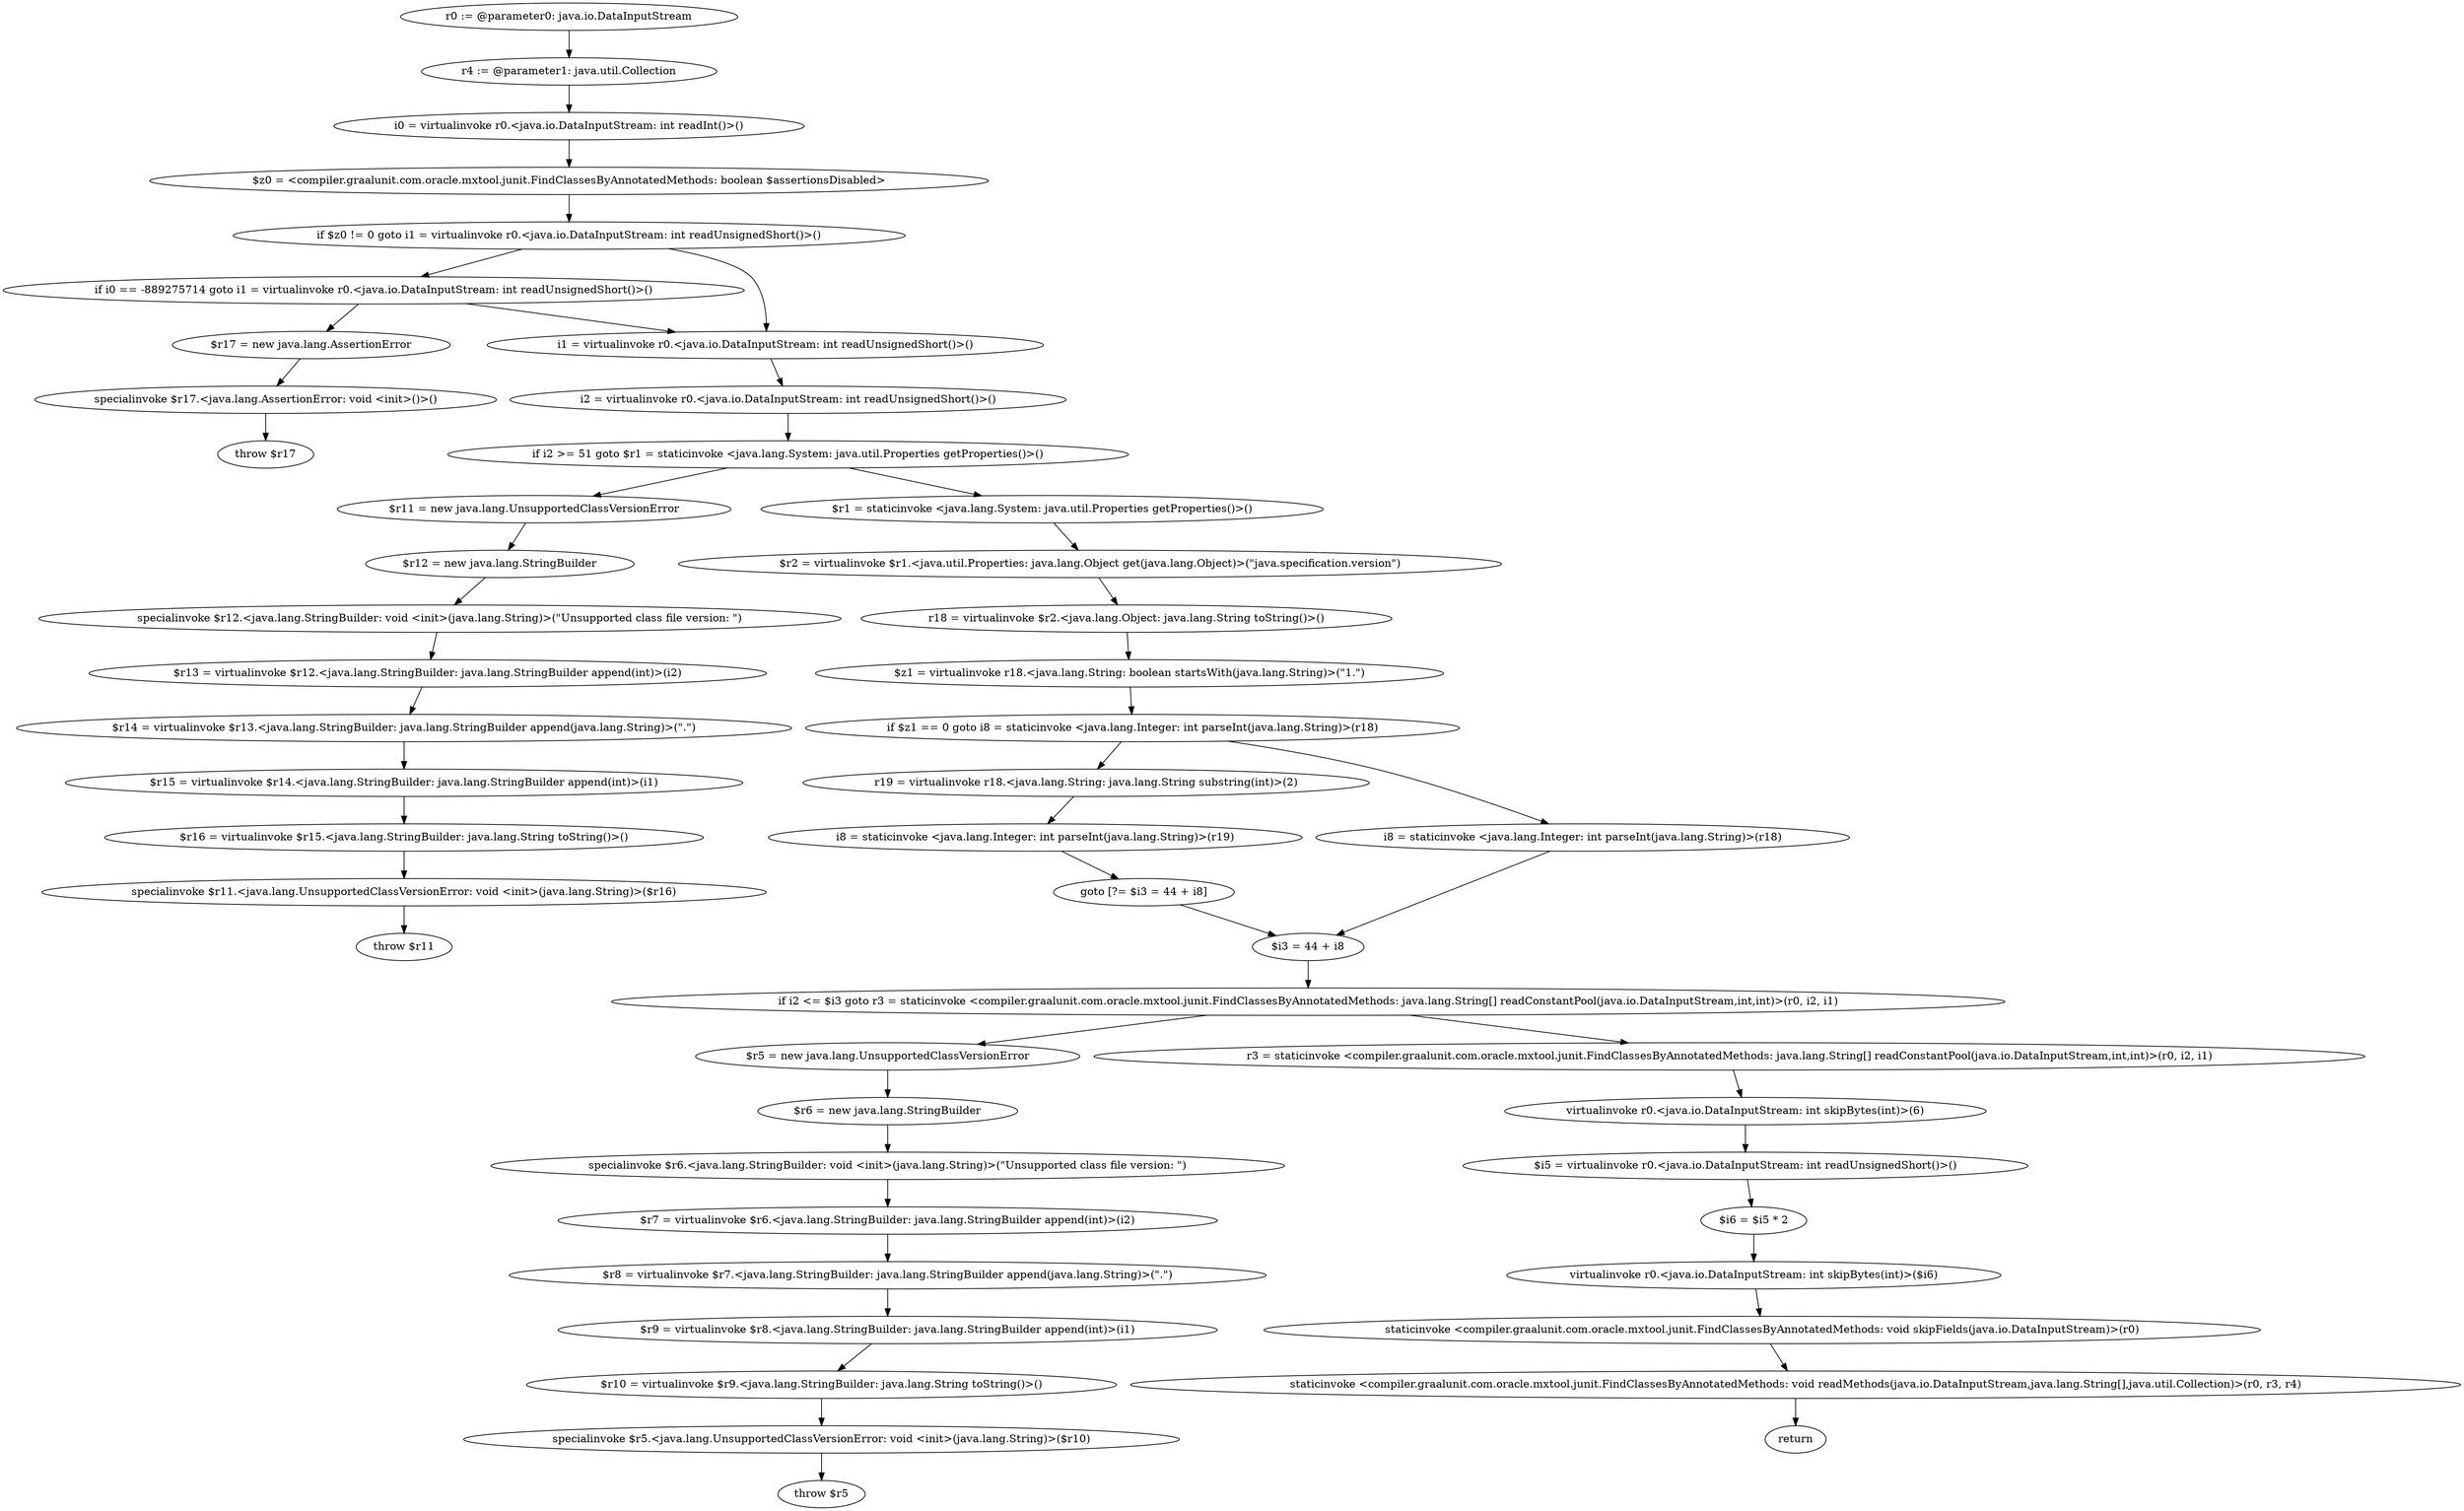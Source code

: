 digraph "unitGraph" {
    "r0 := @parameter0: java.io.DataInputStream"
    "r4 := @parameter1: java.util.Collection"
    "i0 = virtualinvoke r0.<java.io.DataInputStream: int readInt()>()"
    "$z0 = <compiler.graalunit.com.oracle.mxtool.junit.FindClassesByAnnotatedMethods: boolean $assertionsDisabled>"
    "if $z0 != 0 goto i1 = virtualinvoke r0.<java.io.DataInputStream: int readUnsignedShort()>()"
    "if i0 == -889275714 goto i1 = virtualinvoke r0.<java.io.DataInputStream: int readUnsignedShort()>()"
    "$r17 = new java.lang.AssertionError"
    "specialinvoke $r17.<java.lang.AssertionError: void <init>()>()"
    "throw $r17"
    "i1 = virtualinvoke r0.<java.io.DataInputStream: int readUnsignedShort()>()"
    "i2 = virtualinvoke r0.<java.io.DataInputStream: int readUnsignedShort()>()"
    "if i2 >= 51 goto $r1 = staticinvoke <java.lang.System: java.util.Properties getProperties()>()"
    "$r11 = new java.lang.UnsupportedClassVersionError"
    "$r12 = new java.lang.StringBuilder"
    "specialinvoke $r12.<java.lang.StringBuilder: void <init>(java.lang.String)>(\"Unsupported class file version: \")"
    "$r13 = virtualinvoke $r12.<java.lang.StringBuilder: java.lang.StringBuilder append(int)>(i2)"
    "$r14 = virtualinvoke $r13.<java.lang.StringBuilder: java.lang.StringBuilder append(java.lang.String)>(\".\")"
    "$r15 = virtualinvoke $r14.<java.lang.StringBuilder: java.lang.StringBuilder append(int)>(i1)"
    "$r16 = virtualinvoke $r15.<java.lang.StringBuilder: java.lang.String toString()>()"
    "specialinvoke $r11.<java.lang.UnsupportedClassVersionError: void <init>(java.lang.String)>($r16)"
    "throw $r11"
    "$r1 = staticinvoke <java.lang.System: java.util.Properties getProperties()>()"
    "$r2 = virtualinvoke $r1.<java.util.Properties: java.lang.Object get(java.lang.Object)>(\"java.specification.version\")"
    "r18 = virtualinvoke $r2.<java.lang.Object: java.lang.String toString()>()"
    "$z1 = virtualinvoke r18.<java.lang.String: boolean startsWith(java.lang.String)>(\"1.\")"
    "if $z1 == 0 goto i8 = staticinvoke <java.lang.Integer: int parseInt(java.lang.String)>(r18)"
    "r19 = virtualinvoke r18.<java.lang.String: java.lang.String substring(int)>(2)"
    "i8 = staticinvoke <java.lang.Integer: int parseInt(java.lang.String)>(r19)"
    "goto [?= $i3 = 44 + i8]"
    "i8 = staticinvoke <java.lang.Integer: int parseInt(java.lang.String)>(r18)"
    "$i3 = 44 + i8"
    "if i2 <= $i3 goto r3 = staticinvoke <compiler.graalunit.com.oracle.mxtool.junit.FindClassesByAnnotatedMethods: java.lang.String[] readConstantPool(java.io.DataInputStream,int,int)>(r0, i2, i1)"
    "$r5 = new java.lang.UnsupportedClassVersionError"
    "$r6 = new java.lang.StringBuilder"
    "specialinvoke $r6.<java.lang.StringBuilder: void <init>(java.lang.String)>(\"Unsupported class file version: \")"
    "$r7 = virtualinvoke $r6.<java.lang.StringBuilder: java.lang.StringBuilder append(int)>(i2)"
    "$r8 = virtualinvoke $r7.<java.lang.StringBuilder: java.lang.StringBuilder append(java.lang.String)>(\".\")"
    "$r9 = virtualinvoke $r8.<java.lang.StringBuilder: java.lang.StringBuilder append(int)>(i1)"
    "$r10 = virtualinvoke $r9.<java.lang.StringBuilder: java.lang.String toString()>()"
    "specialinvoke $r5.<java.lang.UnsupportedClassVersionError: void <init>(java.lang.String)>($r10)"
    "throw $r5"
    "r3 = staticinvoke <compiler.graalunit.com.oracle.mxtool.junit.FindClassesByAnnotatedMethods: java.lang.String[] readConstantPool(java.io.DataInputStream,int,int)>(r0, i2, i1)"
    "virtualinvoke r0.<java.io.DataInputStream: int skipBytes(int)>(6)"
    "$i5 = virtualinvoke r0.<java.io.DataInputStream: int readUnsignedShort()>()"
    "$i6 = $i5 * 2"
    "virtualinvoke r0.<java.io.DataInputStream: int skipBytes(int)>($i6)"
    "staticinvoke <compiler.graalunit.com.oracle.mxtool.junit.FindClassesByAnnotatedMethods: void skipFields(java.io.DataInputStream)>(r0)"
    "staticinvoke <compiler.graalunit.com.oracle.mxtool.junit.FindClassesByAnnotatedMethods: void readMethods(java.io.DataInputStream,java.lang.String[],java.util.Collection)>(r0, r3, r4)"
    "return"
    "r0 := @parameter0: java.io.DataInputStream"->"r4 := @parameter1: java.util.Collection";
    "r4 := @parameter1: java.util.Collection"->"i0 = virtualinvoke r0.<java.io.DataInputStream: int readInt()>()";
    "i0 = virtualinvoke r0.<java.io.DataInputStream: int readInt()>()"->"$z0 = <compiler.graalunit.com.oracle.mxtool.junit.FindClassesByAnnotatedMethods: boolean $assertionsDisabled>";
    "$z0 = <compiler.graalunit.com.oracle.mxtool.junit.FindClassesByAnnotatedMethods: boolean $assertionsDisabled>"->"if $z0 != 0 goto i1 = virtualinvoke r0.<java.io.DataInputStream: int readUnsignedShort()>()";
    "if $z0 != 0 goto i1 = virtualinvoke r0.<java.io.DataInputStream: int readUnsignedShort()>()"->"if i0 == -889275714 goto i1 = virtualinvoke r0.<java.io.DataInputStream: int readUnsignedShort()>()";
    "if $z0 != 0 goto i1 = virtualinvoke r0.<java.io.DataInputStream: int readUnsignedShort()>()"->"i1 = virtualinvoke r0.<java.io.DataInputStream: int readUnsignedShort()>()";
    "if i0 == -889275714 goto i1 = virtualinvoke r0.<java.io.DataInputStream: int readUnsignedShort()>()"->"$r17 = new java.lang.AssertionError";
    "if i0 == -889275714 goto i1 = virtualinvoke r0.<java.io.DataInputStream: int readUnsignedShort()>()"->"i1 = virtualinvoke r0.<java.io.DataInputStream: int readUnsignedShort()>()";
    "$r17 = new java.lang.AssertionError"->"specialinvoke $r17.<java.lang.AssertionError: void <init>()>()";
    "specialinvoke $r17.<java.lang.AssertionError: void <init>()>()"->"throw $r17";
    "i1 = virtualinvoke r0.<java.io.DataInputStream: int readUnsignedShort()>()"->"i2 = virtualinvoke r0.<java.io.DataInputStream: int readUnsignedShort()>()";
    "i2 = virtualinvoke r0.<java.io.DataInputStream: int readUnsignedShort()>()"->"if i2 >= 51 goto $r1 = staticinvoke <java.lang.System: java.util.Properties getProperties()>()";
    "if i2 >= 51 goto $r1 = staticinvoke <java.lang.System: java.util.Properties getProperties()>()"->"$r11 = new java.lang.UnsupportedClassVersionError";
    "if i2 >= 51 goto $r1 = staticinvoke <java.lang.System: java.util.Properties getProperties()>()"->"$r1 = staticinvoke <java.lang.System: java.util.Properties getProperties()>()";
    "$r11 = new java.lang.UnsupportedClassVersionError"->"$r12 = new java.lang.StringBuilder";
    "$r12 = new java.lang.StringBuilder"->"specialinvoke $r12.<java.lang.StringBuilder: void <init>(java.lang.String)>(\"Unsupported class file version: \")";
    "specialinvoke $r12.<java.lang.StringBuilder: void <init>(java.lang.String)>(\"Unsupported class file version: \")"->"$r13 = virtualinvoke $r12.<java.lang.StringBuilder: java.lang.StringBuilder append(int)>(i2)";
    "$r13 = virtualinvoke $r12.<java.lang.StringBuilder: java.lang.StringBuilder append(int)>(i2)"->"$r14 = virtualinvoke $r13.<java.lang.StringBuilder: java.lang.StringBuilder append(java.lang.String)>(\".\")";
    "$r14 = virtualinvoke $r13.<java.lang.StringBuilder: java.lang.StringBuilder append(java.lang.String)>(\".\")"->"$r15 = virtualinvoke $r14.<java.lang.StringBuilder: java.lang.StringBuilder append(int)>(i1)";
    "$r15 = virtualinvoke $r14.<java.lang.StringBuilder: java.lang.StringBuilder append(int)>(i1)"->"$r16 = virtualinvoke $r15.<java.lang.StringBuilder: java.lang.String toString()>()";
    "$r16 = virtualinvoke $r15.<java.lang.StringBuilder: java.lang.String toString()>()"->"specialinvoke $r11.<java.lang.UnsupportedClassVersionError: void <init>(java.lang.String)>($r16)";
    "specialinvoke $r11.<java.lang.UnsupportedClassVersionError: void <init>(java.lang.String)>($r16)"->"throw $r11";
    "$r1 = staticinvoke <java.lang.System: java.util.Properties getProperties()>()"->"$r2 = virtualinvoke $r1.<java.util.Properties: java.lang.Object get(java.lang.Object)>(\"java.specification.version\")";
    "$r2 = virtualinvoke $r1.<java.util.Properties: java.lang.Object get(java.lang.Object)>(\"java.specification.version\")"->"r18 = virtualinvoke $r2.<java.lang.Object: java.lang.String toString()>()";
    "r18 = virtualinvoke $r2.<java.lang.Object: java.lang.String toString()>()"->"$z1 = virtualinvoke r18.<java.lang.String: boolean startsWith(java.lang.String)>(\"1.\")";
    "$z1 = virtualinvoke r18.<java.lang.String: boolean startsWith(java.lang.String)>(\"1.\")"->"if $z1 == 0 goto i8 = staticinvoke <java.lang.Integer: int parseInt(java.lang.String)>(r18)";
    "if $z1 == 0 goto i8 = staticinvoke <java.lang.Integer: int parseInt(java.lang.String)>(r18)"->"r19 = virtualinvoke r18.<java.lang.String: java.lang.String substring(int)>(2)";
    "if $z1 == 0 goto i8 = staticinvoke <java.lang.Integer: int parseInt(java.lang.String)>(r18)"->"i8 = staticinvoke <java.lang.Integer: int parseInt(java.lang.String)>(r18)";
    "r19 = virtualinvoke r18.<java.lang.String: java.lang.String substring(int)>(2)"->"i8 = staticinvoke <java.lang.Integer: int parseInt(java.lang.String)>(r19)";
    "i8 = staticinvoke <java.lang.Integer: int parseInt(java.lang.String)>(r19)"->"goto [?= $i3 = 44 + i8]";
    "goto [?= $i3 = 44 + i8]"->"$i3 = 44 + i8";
    "i8 = staticinvoke <java.lang.Integer: int parseInt(java.lang.String)>(r18)"->"$i3 = 44 + i8";
    "$i3 = 44 + i8"->"if i2 <= $i3 goto r3 = staticinvoke <compiler.graalunit.com.oracle.mxtool.junit.FindClassesByAnnotatedMethods: java.lang.String[] readConstantPool(java.io.DataInputStream,int,int)>(r0, i2, i1)";
    "if i2 <= $i3 goto r3 = staticinvoke <compiler.graalunit.com.oracle.mxtool.junit.FindClassesByAnnotatedMethods: java.lang.String[] readConstantPool(java.io.DataInputStream,int,int)>(r0, i2, i1)"->"$r5 = new java.lang.UnsupportedClassVersionError";
    "if i2 <= $i3 goto r3 = staticinvoke <compiler.graalunit.com.oracle.mxtool.junit.FindClassesByAnnotatedMethods: java.lang.String[] readConstantPool(java.io.DataInputStream,int,int)>(r0, i2, i1)"->"r3 = staticinvoke <compiler.graalunit.com.oracle.mxtool.junit.FindClassesByAnnotatedMethods: java.lang.String[] readConstantPool(java.io.DataInputStream,int,int)>(r0, i2, i1)";
    "$r5 = new java.lang.UnsupportedClassVersionError"->"$r6 = new java.lang.StringBuilder";
    "$r6 = new java.lang.StringBuilder"->"specialinvoke $r6.<java.lang.StringBuilder: void <init>(java.lang.String)>(\"Unsupported class file version: \")";
    "specialinvoke $r6.<java.lang.StringBuilder: void <init>(java.lang.String)>(\"Unsupported class file version: \")"->"$r7 = virtualinvoke $r6.<java.lang.StringBuilder: java.lang.StringBuilder append(int)>(i2)";
    "$r7 = virtualinvoke $r6.<java.lang.StringBuilder: java.lang.StringBuilder append(int)>(i2)"->"$r8 = virtualinvoke $r7.<java.lang.StringBuilder: java.lang.StringBuilder append(java.lang.String)>(\".\")";
    "$r8 = virtualinvoke $r7.<java.lang.StringBuilder: java.lang.StringBuilder append(java.lang.String)>(\".\")"->"$r9 = virtualinvoke $r8.<java.lang.StringBuilder: java.lang.StringBuilder append(int)>(i1)";
    "$r9 = virtualinvoke $r8.<java.lang.StringBuilder: java.lang.StringBuilder append(int)>(i1)"->"$r10 = virtualinvoke $r9.<java.lang.StringBuilder: java.lang.String toString()>()";
    "$r10 = virtualinvoke $r9.<java.lang.StringBuilder: java.lang.String toString()>()"->"specialinvoke $r5.<java.lang.UnsupportedClassVersionError: void <init>(java.lang.String)>($r10)";
    "specialinvoke $r5.<java.lang.UnsupportedClassVersionError: void <init>(java.lang.String)>($r10)"->"throw $r5";
    "r3 = staticinvoke <compiler.graalunit.com.oracle.mxtool.junit.FindClassesByAnnotatedMethods: java.lang.String[] readConstantPool(java.io.DataInputStream,int,int)>(r0, i2, i1)"->"virtualinvoke r0.<java.io.DataInputStream: int skipBytes(int)>(6)";
    "virtualinvoke r0.<java.io.DataInputStream: int skipBytes(int)>(6)"->"$i5 = virtualinvoke r0.<java.io.DataInputStream: int readUnsignedShort()>()";
    "$i5 = virtualinvoke r0.<java.io.DataInputStream: int readUnsignedShort()>()"->"$i6 = $i5 * 2";
    "$i6 = $i5 * 2"->"virtualinvoke r0.<java.io.DataInputStream: int skipBytes(int)>($i6)";
    "virtualinvoke r0.<java.io.DataInputStream: int skipBytes(int)>($i6)"->"staticinvoke <compiler.graalunit.com.oracle.mxtool.junit.FindClassesByAnnotatedMethods: void skipFields(java.io.DataInputStream)>(r0)";
    "staticinvoke <compiler.graalunit.com.oracle.mxtool.junit.FindClassesByAnnotatedMethods: void skipFields(java.io.DataInputStream)>(r0)"->"staticinvoke <compiler.graalunit.com.oracle.mxtool.junit.FindClassesByAnnotatedMethods: void readMethods(java.io.DataInputStream,java.lang.String[],java.util.Collection)>(r0, r3, r4)";
    "staticinvoke <compiler.graalunit.com.oracle.mxtool.junit.FindClassesByAnnotatedMethods: void readMethods(java.io.DataInputStream,java.lang.String[],java.util.Collection)>(r0, r3, r4)"->"return";
}
